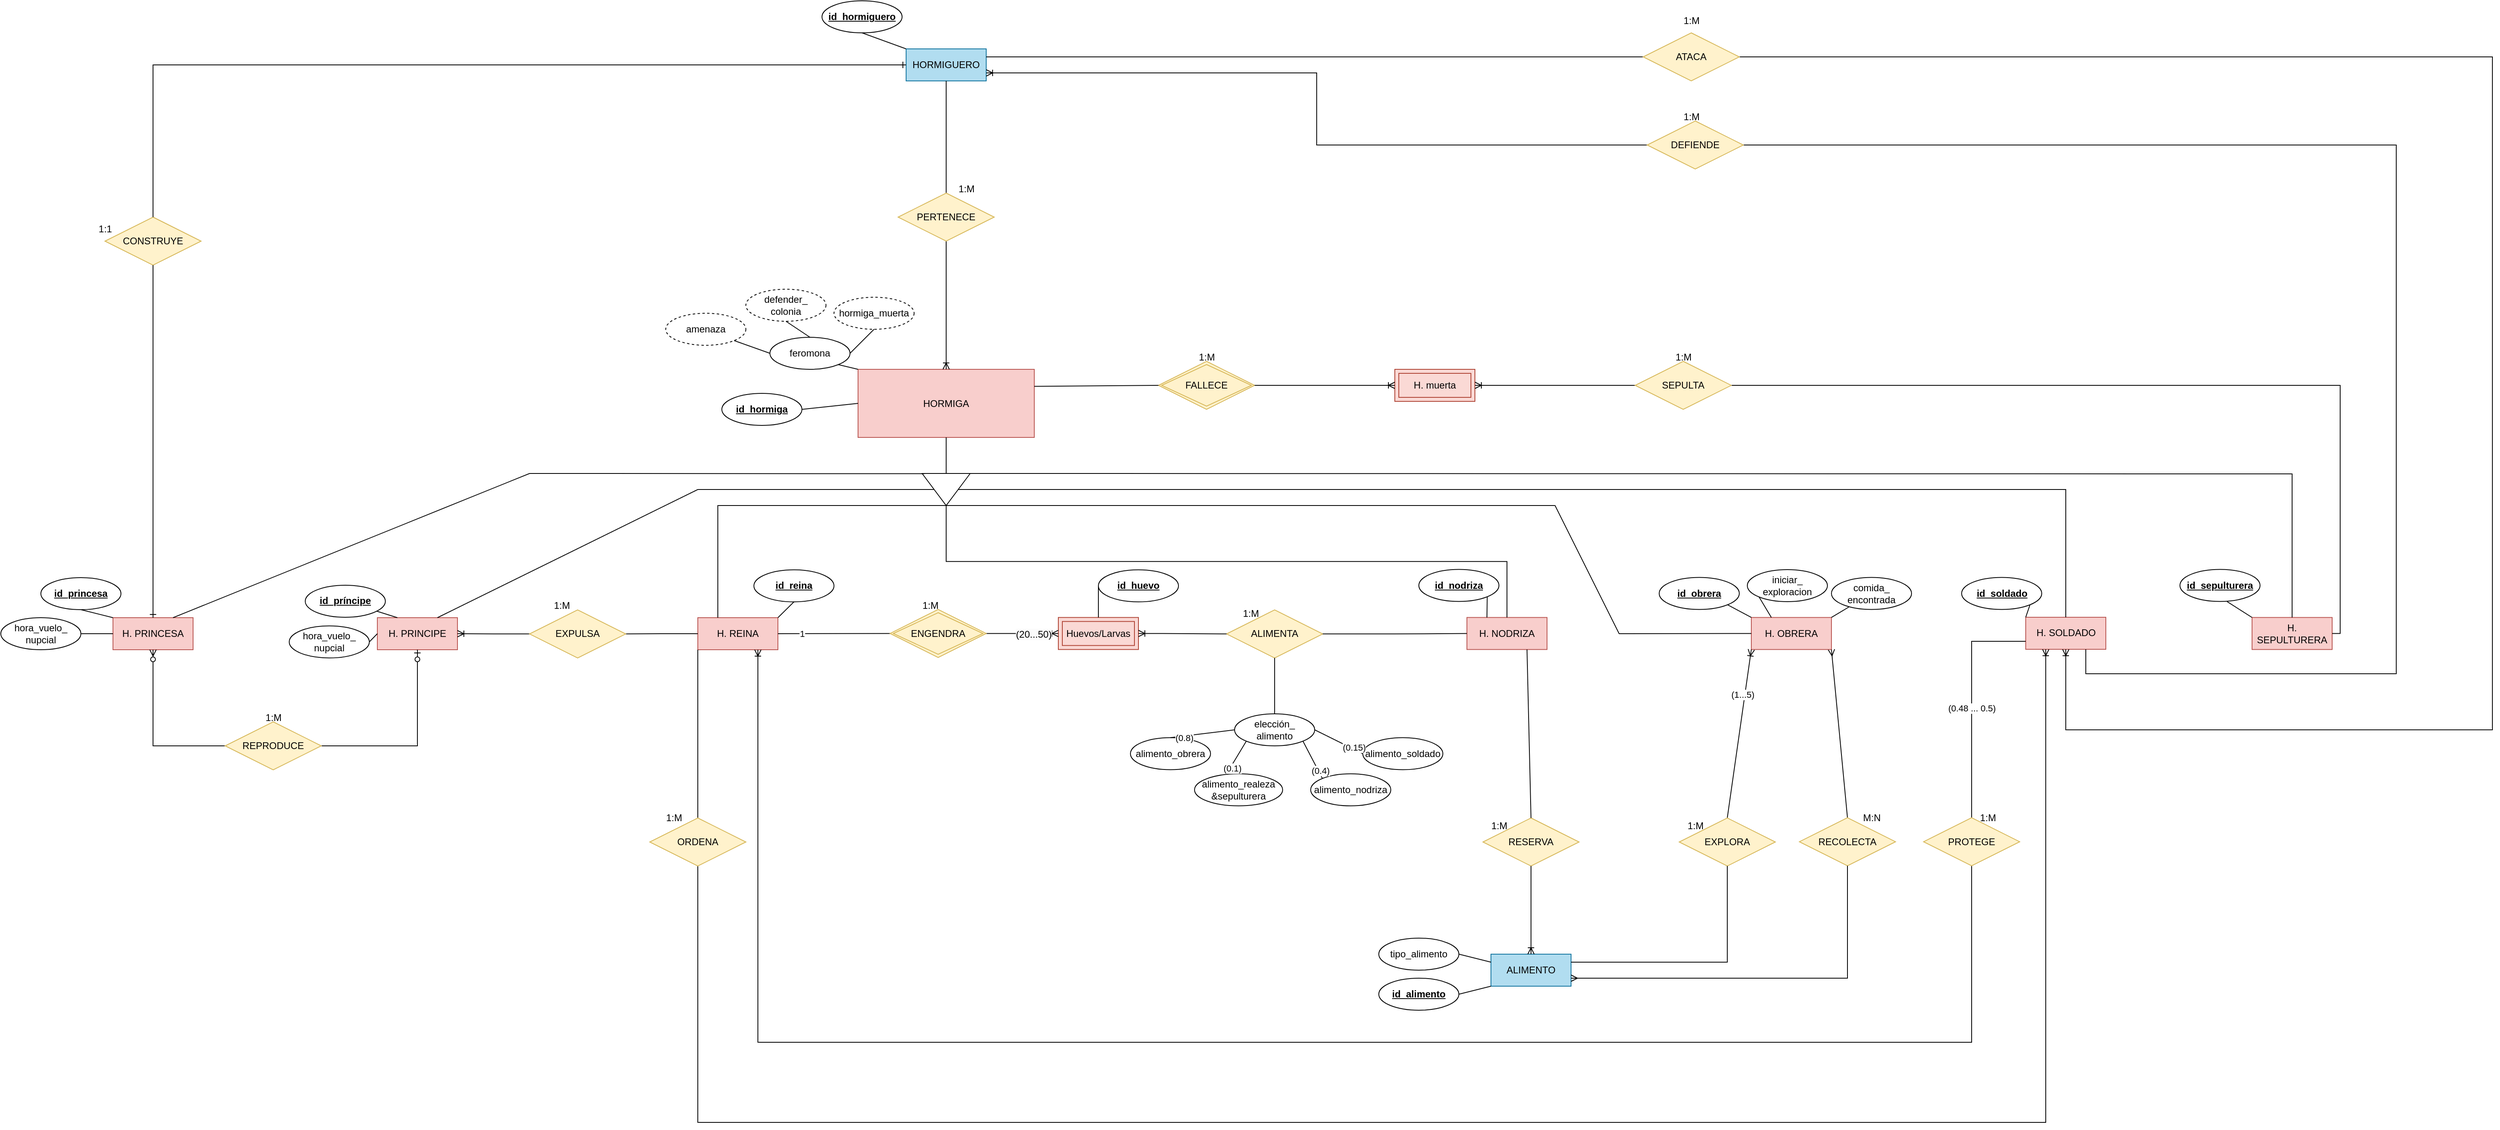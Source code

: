 <mxfile version="24.0.7" type="device">
  <diagram id="R2lEEEUBdFMjLlhIrx00" name="Page-1">
    <mxGraphModel dx="2180" dy="1362" grid="1" gridSize="10" guides="1" tooltips="1" connect="1" arrows="1" fold="1" page="1" pageScale="1" pageWidth="850" pageHeight="1100" math="0" shadow="0" extFonts="Permanent Marker^https://fonts.googleapis.com/css?family=Permanent+Marker">
      <root>
        <mxCell id="0" />
        <mxCell id="1" parent="0" />
        <mxCell id="UQTQL62UbP2y_n_0akTf-2" value="H. REINA" style="whiteSpace=wrap;html=1;align=center;fillColor=#f8cecc;strokeColor=#b85450;" parent="1" vertex="1">
          <mxGeometry x="-740" y="430" width="100" height="40" as="geometry" />
        </mxCell>
        <mxCell id="UQTQL62UbP2y_n_0akTf-3" value="&lt;b&gt;id_reina&lt;/b&gt;" style="ellipse;whiteSpace=wrap;html=1;align=center;fontStyle=4;" parent="1" vertex="1">
          <mxGeometry x="-670" y="370.26" width="100" height="40" as="geometry" />
        </mxCell>
        <mxCell id="UQTQL62UbP2y_n_0akTf-6" value="" style="endArrow=none;html=1;rounded=0;exitX=0.5;exitY=1;exitDx=0;exitDy=0;entryX=1;entryY=0;entryDx=0;entryDy=0;" parent="1" source="UQTQL62UbP2y_n_0akTf-3" target="UQTQL62UbP2y_n_0akTf-2" edge="1">
          <mxGeometry relative="1" as="geometry">
            <mxPoint x="160" y="1470" as="sourcePoint" />
            <mxPoint x="320" y="1470" as="targetPoint" />
          </mxGeometry>
        </mxCell>
        <mxCell id="UQTQL62UbP2y_n_0akTf-7" value="Huevos/Larvas" style="shape=ext;margin=3;double=1;whiteSpace=wrap;html=1;align=center;fillColor=#fad9d5;strokeColor=#ae4132;" parent="1" vertex="1">
          <mxGeometry x="-290" y="429.74" width="100" height="40" as="geometry" />
        </mxCell>
        <mxCell id="UQTQL62UbP2y_n_0akTf-9" value="" style="endArrow=none;html=1;rounded=0;entryX=1;entryY=0.5;entryDx=0;entryDy=0;exitX=0;exitY=0.5;exitDx=0;exitDy=0;" parent="1" source="UQTQL62UbP2y_n_0akTf-15" target="UQTQL62UbP2y_n_0akTf-2" edge="1">
          <mxGeometry relative="1" as="geometry">
            <mxPoint x="-50" y="1550" as="sourcePoint" />
            <mxPoint x="320" y="1570" as="targetPoint" />
          </mxGeometry>
        </mxCell>
        <mxCell id="RYjq67u194qnAfictP-g-60" value="1" style="edgeLabel;html=1;align=center;verticalAlign=middle;resizable=0;points=[];" parent="UQTQL62UbP2y_n_0akTf-9" vertex="1" connectable="0">
          <mxGeometry x="0.582" relative="1" as="geometry">
            <mxPoint as="offset" />
          </mxGeometry>
        </mxCell>
        <mxCell id="UQTQL62UbP2y_n_0akTf-11" value="" style="endArrow=ERoneToMany;html=1;rounded=0;entryX=0;entryY=0.5;entryDx=0;entryDy=0;exitX=1;exitY=0.5;exitDx=0;exitDy=0;endFill=0;" parent="1" source="UQTQL62UbP2y_n_0akTf-15" target="UQTQL62UbP2y_n_0akTf-7" edge="1">
          <mxGeometry relative="1" as="geometry">
            <mxPoint x="-690" y="694.87" as="sourcePoint" />
            <mxPoint x="-320" y="654.87" as="targetPoint" />
          </mxGeometry>
        </mxCell>
        <mxCell id="UQTQL62UbP2y_n_0akTf-12" value="" style="resizable=0;html=1;whiteSpace=wrap;align=right;verticalAlign=bottom;" parent="UQTQL62UbP2y_n_0akTf-11" connectable="0" vertex="1">
          <mxGeometry x="1" relative="1" as="geometry">
            <mxPoint y="-10" as="offset" />
          </mxGeometry>
        </mxCell>
        <mxCell id="RYjq67u194qnAfictP-g-54" value="&lt;span style=&quot;font-size: 12px; text-align: right; background-color: rgb(251, 251, 251);&quot;&gt;(20...50)&lt;/span&gt;" style="edgeLabel;html=1;align=center;verticalAlign=middle;resizable=0;points=[];" parent="UQTQL62UbP2y_n_0akTf-11" vertex="1" connectable="0">
          <mxGeometry x="0.304" y="-1" relative="1" as="geometry">
            <mxPoint as="offset" />
          </mxGeometry>
        </mxCell>
        <mxCell id="UQTQL62UbP2y_n_0akTf-13" value="HORMIGUERO" style="whiteSpace=wrap;html=1;align=center;fillColor=#b1ddf0;strokeColor=#10739e;" parent="1" vertex="1">
          <mxGeometry x="-480" y="-280" width="100" height="40" as="geometry" />
        </mxCell>
        <mxCell id="UQTQL62UbP2y_n_0akTf-14" value="H. PRINCESA" style="whiteSpace=wrap;html=1;align=center;fillColor=#f8cecc;strokeColor=#b85450;" parent="1" vertex="1">
          <mxGeometry x="-1470" y="430" width="100" height="40" as="geometry" />
        </mxCell>
        <mxCell id="UQTQL62UbP2y_n_0akTf-15" value="ENGENDRA" style="shape=rhombus;double=1;perimeter=rhombusPerimeter;whiteSpace=wrap;html=1;align=center;fillColor=#fff2cc;strokeColor=#d6b656;" parent="1" vertex="1">
          <mxGeometry x="-500" y="419.74" width="120" height="60" as="geometry" />
        </mxCell>
        <mxCell id="UQTQL62UbP2y_n_0akTf-16" value="H. NODRIZA" style="whiteSpace=wrap;html=1;align=center;fillColor=#f8cecc;strokeColor=#b85450;" parent="1" vertex="1">
          <mxGeometry x="220" y="429.74" width="100" height="40" as="geometry" />
        </mxCell>
        <mxCell id="UQTQL62UbP2y_n_0akTf-17" value="&lt;b&gt;id_nodriza&lt;/b&gt;" style="ellipse;whiteSpace=wrap;html=1;align=center;fontStyle=4;" parent="1" vertex="1">
          <mxGeometry x="160" y="369.74" width="100" height="40" as="geometry" />
        </mxCell>
        <mxCell id="UQTQL62UbP2y_n_0akTf-19" value="" style="endArrow=none;html=1;rounded=0;exitX=1;exitY=1;exitDx=0;exitDy=0;entryX=0.25;entryY=0;entryDx=0;entryDy=0;" parent="1" source="UQTQL62UbP2y_n_0akTf-17" target="UQTQL62UbP2y_n_0akTf-16" edge="1">
          <mxGeometry relative="1" as="geometry">
            <mxPoint x="-705.4" y="414.26" as="sourcePoint" />
            <mxPoint x="-690.4" y="440.26" as="targetPoint" />
          </mxGeometry>
        </mxCell>
        <mxCell id="UQTQL62UbP2y_n_0akTf-20" value="ALIMENTO" style="whiteSpace=wrap;html=1;align=center;fillColor=#b1ddf0;strokeColor=#10739e;" parent="1" vertex="1">
          <mxGeometry x="250" y="850" width="100" height="40" as="geometry" />
        </mxCell>
        <mxCell id="UQTQL62UbP2y_n_0akTf-22" value="H. PRINCIPE" style="whiteSpace=wrap;html=1;align=center;fillColor=#f8cecc;strokeColor=#b85450;" parent="1" vertex="1">
          <mxGeometry x="-1140" y="430" width="100" height="40" as="geometry" />
        </mxCell>
        <mxCell id="UQTQL62UbP2y_n_0akTf-23" value="ALIMENTA" style="shape=rhombus;perimeter=rhombusPerimeter;whiteSpace=wrap;html=1;align=center;fillColor=#fff2cc;strokeColor=#d6b656;" parent="1" vertex="1">
          <mxGeometry x="-80" y="420.26" width="120" height="60" as="geometry" />
        </mxCell>
        <mxCell id="UQTQL62UbP2y_n_0akTf-24" value="" style="endArrow=none;html=1;rounded=0;entryX=0;entryY=0.5;entryDx=0;entryDy=0;exitX=1;exitY=0.5;exitDx=0;exitDy=0;edgeStyle=orthogonalEdgeStyle;" parent="1" source="UQTQL62UbP2y_n_0akTf-23" target="UQTQL62UbP2y_n_0akTf-16" edge="1">
          <mxGeometry relative="1" as="geometry">
            <mxPoint x="-655" y="564.87" as="sourcePoint" />
            <mxPoint x="-700.4" y="475.13" as="targetPoint" />
          </mxGeometry>
        </mxCell>
        <mxCell id="UQTQL62UbP2y_n_0akTf-26" value="" style="endArrow=none;html=1;rounded=0;exitX=1;exitY=0.5;exitDx=0;exitDy=0;entryX=0;entryY=0.5;entryDx=0;entryDy=0;startArrow=ERoneToMany;startFill=0;edgeStyle=orthogonalEdgeStyle;" parent="1" source="UQTQL62UbP2y_n_0akTf-7" target="UQTQL62UbP2y_n_0akTf-23" edge="1">
          <mxGeometry relative="1" as="geometry">
            <mxPoint x="160" y="1540" as="sourcePoint" />
            <mxPoint x="320" y="1540" as="targetPoint" />
            <Array as="points">
              <mxPoint x="-160" y="450" />
            </Array>
          </mxGeometry>
        </mxCell>
        <mxCell id="UQTQL62UbP2y_n_0akTf-29" value="H. SOLDADO" style="whiteSpace=wrap;html=1;align=center;fillColor=#f8cecc;strokeColor=#b85450;" parent="1" vertex="1">
          <mxGeometry x="917.5" y="429.48" width="100" height="40" as="geometry" />
        </mxCell>
        <mxCell id="UQTQL62UbP2y_n_0akTf-30" value="H. SEPULTURERA" style="whiteSpace=wrap;html=1;align=center;fillColor=#f8cecc;strokeColor=#b85450;" parent="1" vertex="1">
          <mxGeometry x="1200" y="429.74" width="100" height="40" as="geometry" />
        </mxCell>
        <mxCell id="UQTQL62UbP2y_n_0akTf-32" value="H. OBRERA" style="whiteSpace=wrap;html=1;align=center;fillColor=#f8cecc;strokeColor=#b85450;" parent="1" vertex="1">
          <mxGeometry x="575" y="429.74" width="100" height="40" as="geometry" />
        </mxCell>
        <mxCell id="UQTQL62UbP2y_n_0akTf-33" value="RESERVA" style="shape=rhombus;perimeter=rhombusPerimeter;whiteSpace=wrap;html=1;align=center;fillColor=#fff2cc;strokeColor=#d6b656;" parent="1" vertex="1">
          <mxGeometry x="240" y="680" width="120" height="60" as="geometry" />
        </mxCell>
        <mxCell id="UQTQL62UbP2y_n_0akTf-34" value="&lt;b&gt;id_alimento&lt;/b&gt;" style="ellipse;whiteSpace=wrap;html=1;align=center;fontStyle=4;" parent="1" vertex="1">
          <mxGeometry x="110" y="880" width="100" height="40" as="geometry" />
        </mxCell>
        <mxCell id="UQTQL62UbP2y_n_0akTf-35" value="" style="endArrow=none;html=1;rounded=0;exitX=1;exitY=0.5;exitDx=0;exitDy=0;entryX=0;entryY=1;entryDx=0;entryDy=0;" parent="1" source="UQTQL62UbP2y_n_0akTf-34" target="UQTQL62UbP2y_n_0akTf-20" edge="1">
          <mxGeometry relative="1" as="geometry">
            <mxPoint x="70" y="1010" as="sourcePoint" />
            <mxPoint x="230" y="1010" as="targetPoint" />
          </mxGeometry>
        </mxCell>
        <mxCell id="UQTQL62UbP2y_n_0akTf-36" value="tipo_alimento" style="ellipse;whiteSpace=wrap;html=1;align=center;" parent="1" vertex="1">
          <mxGeometry x="110" y="830" width="100" height="40" as="geometry" />
        </mxCell>
        <mxCell id="UQTQL62UbP2y_n_0akTf-37" value="" style="endArrow=none;html=1;rounded=0;exitX=1;exitY=0.5;exitDx=0;exitDy=0;entryX=0;entryY=0.25;entryDx=0;entryDy=0;" parent="1" source="UQTQL62UbP2y_n_0akTf-36" target="UQTQL62UbP2y_n_0akTf-20" edge="1">
          <mxGeometry relative="1" as="geometry">
            <mxPoint x="70" y="1010" as="sourcePoint" />
            <mxPoint x="230" y="1010" as="targetPoint" />
          </mxGeometry>
        </mxCell>
        <mxCell id="UQTQL62UbP2y_n_0akTf-38" value="alimento_obrera" style="ellipse;whiteSpace=wrap;html=1;align=center;" parent="1" vertex="1">
          <mxGeometry x="-200" y="579.74" width="100" height="40" as="geometry" />
        </mxCell>
        <mxCell id="UQTQL62UbP2y_n_0akTf-39" value="alimento_soldado" style="ellipse;whiteSpace=wrap;html=1;align=center;" parent="1" vertex="1">
          <mxGeometry x="90" y="579.74" width="100" height="40" as="geometry" />
        </mxCell>
        <mxCell id="UQTQL62UbP2y_n_0akTf-40" value="alimento_nodriza" style="ellipse;whiteSpace=wrap;html=1;align=center;" parent="1" vertex="1">
          <mxGeometry x="25" y="624.87" width="100" height="40" as="geometry" />
        </mxCell>
        <mxCell id="UQTQL62UbP2y_n_0akTf-42" value="elección_&lt;div&gt;alimento&lt;/div&gt;" style="ellipse;whiteSpace=wrap;html=1;align=center;" parent="1" vertex="1">
          <mxGeometry x="-70" y="550" width="100" height="40" as="geometry" />
        </mxCell>
        <mxCell id="UQTQL62UbP2y_n_0akTf-43" value="alimento_realeza&lt;div&gt;&amp;amp;sepulturera&lt;/div&gt;" style="ellipse;whiteSpace=wrap;html=1;align=center;" parent="1" vertex="1">
          <mxGeometry x="-120.0" y="624.87" width="110" height="40" as="geometry" />
        </mxCell>
        <mxCell id="UQTQL62UbP2y_n_0akTf-44" value="" style="endArrow=none;html=1;rounded=0;exitX=0.5;exitY=1;exitDx=0;exitDy=0;entryX=0.5;entryY=0;entryDx=0;entryDy=0;" parent="1" source="UQTQL62UbP2y_n_0akTf-23" target="UQTQL62UbP2y_n_0akTf-42" edge="1">
          <mxGeometry relative="1" as="geometry">
            <mxPoint x="165" y="539.74" as="sourcePoint" />
            <mxPoint x="325" y="539.74" as="targetPoint" />
          </mxGeometry>
        </mxCell>
        <mxCell id="UQTQL62UbP2y_n_0akTf-45" value="" style="endArrow=none;html=1;rounded=0;exitX=0;exitY=0.5;exitDx=0;exitDy=0;entryX=0.5;entryY=0;entryDx=0;entryDy=0;" parent="1" source="UQTQL62UbP2y_n_0akTf-42" target="UQTQL62UbP2y_n_0akTf-38" edge="1">
          <mxGeometry relative="1" as="geometry">
            <mxPoint x="-85" y="580" as="sourcePoint" />
            <mxPoint x="-60" y="580" as="targetPoint" />
          </mxGeometry>
        </mxCell>
        <mxCell id="UQTQL62UbP2y_n_0akTf-46" value="(0.8)" style="edgeLabel;html=1;align=center;verticalAlign=middle;resizable=0;points=[];" parent="UQTQL62UbP2y_n_0akTf-45" vertex="1" connectable="0">
          <mxGeometry x="0.59" y="2" relative="1" as="geometry">
            <mxPoint as="offset" />
          </mxGeometry>
        </mxCell>
        <mxCell id="UQTQL62UbP2y_n_0akTf-47" value="" style="endArrow=none;html=1;rounded=0;exitX=1;exitY=0.5;exitDx=0;exitDy=0;entryX=0;entryY=0.5;entryDx=0;entryDy=0;" parent="1" source="UQTQL62UbP2y_n_0akTf-42" target="UQTQL62UbP2y_n_0akTf-39" edge="1">
          <mxGeometry relative="1" as="geometry">
            <mxPoint x="-10" y="560" as="sourcePoint" />
            <mxPoint x="45" y="510" as="targetPoint" />
          </mxGeometry>
        </mxCell>
        <mxCell id="UQTQL62UbP2y_n_0akTf-48" value="(0.15)" style="edgeLabel;html=1;align=center;verticalAlign=middle;resizable=0;points=[];" parent="UQTQL62UbP2y_n_0akTf-47" vertex="1" connectable="0">
          <mxGeometry x="0.59" y="2" relative="1" as="geometry">
            <mxPoint as="offset" />
          </mxGeometry>
        </mxCell>
        <mxCell id="UQTQL62UbP2y_n_0akTf-49" value="" style="endArrow=none;html=1;rounded=0;exitX=1;exitY=1;exitDx=0;exitDy=0;entryX=0;entryY=0;entryDx=0;entryDy=0;" parent="1" source="UQTQL62UbP2y_n_0akTf-42" target="UQTQL62UbP2y_n_0akTf-40" edge="1">
          <mxGeometry relative="1" as="geometry">
            <mxPoint y="570" as="sourcePoint" />
            <mxPoint x="55" y="520" as="targetPoint" />
          </mxGeometry>
        </mxCell>
        <mxCell id="UQTQL62UbP2y_n_0akTf-50" value="(0.4)" style="edgeLabel;html=1;align=center;verticalAlign=middle;resizable=0;points=[];" parent="UQTQL62UbP2y_n_0akTf-49" vertex="1" connectable="0">
          <mxGeometry x="0.59" y="2" relative="1" as="geometry">
            <mxPoint as="offset" />
          </mxGeometry>
        </mxCell>
        <mxCell id="UQTQL62UbP2y_n_0akTf-51" value="" style="endArrow=none;html=1;rounded=0;exitX=0;exitY=1;exitDx=0;exitDy=0;entryX=0.365;entryY=-0.004;entryDx=0;entryDy=0;entryPerimeter=0;" parent="1" source="UQTQL62UbP2y_n_0akTf-42" target="UQTQL62UbP2y_n_0akTf-43" edge="1">
          <mxGeometry relative="1" as="geometry">
            <mxPoint x="10" y="580" as="sourcePoint" />
            <mxPoint x="65" y="530" as="targetPoint" />
          </mxGeometry>
        </mxCell>
        <mxCell id="UQTQL62UbP2y_n_0akTf-52" value="(0.1)" style="edgeLabel;html=1;align=center;verticalAlign=middle;resizable=0;points=[];" parent="UQTQL62UbP2y_n_0akTf-51" vertex="1" connectable="0">
          <mxGeometry x="0.59" y="2" relative="1" as="geometry">
            <mxPoint as="offset" />
          </mxGeometry>
        </mxCell>
        <mxCell id="UQTQL62UbP2y_n_0akTf-53" value="1:M" style="text;html=1;align=center;verticalAlign=middle;resizable=0;points=[];autosize=1;strokeColor=none;fillColor=none;" parent="1" vertex="1">
          <mxGeometry x="-470" y="399.74" width="40" height="30" as="geometry" />
        </mxCell>
        <mxCell id="UQTQL62UbP2y_n_0akTf-54" value="1:M" style="text;html=1;align=center;verticalAlign=middle;resizable=0;points=[];autosize=1;strokeColor=none;fillColor=none;" parent="1" vertex="1">
          <mxGeometry x="-70" y="410.26" width="40" height="30" as="geometry" />
        </mxCell>
        <mxCell id="UQTQL62UbP2y_n_0akTf-57" value="" style="endArrow=ERoneToMany;html=1;rounded=0;entryX=0.5;entryY=0;entryDx=0;entryDy=0;exitX=0.5;exitY=1;exitDx=0;exitDy=0;endFill=0;" parent="1" source="UQTQL62UbP2y_n_0akTf-33" target="UQTQL62UbP2y_n_0akTf-20" edge="1">
          <mxGeometry relative="1" as="geometry">
            <mxPoint x="-500" y="1129.74" as="sourcePoint" />
            <mxPoint x="-500" y="1049.74" as="targetPoint" />
          </mxGeometry>
        </mxCell>
        <mxCell id="UQTQL62UbP2y_n_0akTf-60" value="1:M" style="text;html=1;align=center;verticalAlign=middle;resizable=0;points=[];autosize=1;strokeColor=none;fillColor=none;" parent="1" vertex="1">
          <mxGeometry x="240" y="674.87" width="40" height="30" as="geometry" />
        </mxCell>
        <mxCell id="UQTQL62UbP2y_n_0akTf-61" value="&lt;b&gt;id_princesa&lt;/b&gt;" style="ellipse;whiteSpace=wrap;html=1;align=center;fontStyle=4;" parent="1" vertex="1">
          <mxGeometry x="-1560" y="380" width="100" height="40" as="geometry" />
        </mxCell>
        <mxCell id="UQTQL62UbP2y_n_0akTf-62" value="" style="endArrow=none;html=1;rounded=0;exitX=0.5;exitY=1;exitDx=0;exitDy=0;entryX=0;entryY=0;entryDx=0;entryDy=0;" parent="1" source="UQTQL62UbP2y_n_0akTf-61" target="UQTQL62UbP2y_n_0akTf-14" edge="1">
          <mxGeometry relative="1" as="geometry">
            <mxPoint x="-1230" y="320" as="sourcePoint" />
            <mxPoint x="-1070" y="320" as="targetPoint" />
          </mxGeometry>
        </mxCell>
        <mxCell id="UQTQL62UbP2y_n_0akTf-64" value="CONSTRUYE" style="shape=rhombus;perimeter=rhombusPerimeter;whiteSpace=wrap;html=1;align=center;fillColor=#fff2cc;strokeColor=#d6b656;" parent="1" vertex="1">
          <mxGeometry x="-1480" y="-70" width="120" height="60" as="geometry" />
        </mxCell>
        <mxCell id="UQTQL62UbP2y_n_0akTf-65" value="" style="endArrow=none;html=1;rounded=0;exitX=0.5;exitY=0;exitDx=0;exitDy=0;entryX=0.5;entryY=1;entryDx=0;entryDy=0;endFill=0;startArrow=ERone;startFill=0;" parent="1" source="UQTQL62UbP2y_n_0akTf-14" target="UQTQL62UbP2y_n_0akTf-64" edge="1">
          <mxGeometry relative="1" as="geometry">
            <mxPoint x="-1360" y="290" as="sourcePoint" />
            <mxPoint x="-1200" y="290" as="targetPoint" />
          </mxGeometry>
        </mxCell>
        <mxCell id="UQTQL62UbP2y_n_0akTf-67" value="1:1" style="text;html=1;align=center;verticalAlign=middle;resizable=0;points=[];autosize=1;strokeColor=none;fillColor=none;" parent="1" vertex="1">
          <mxGeometry x="-1500" y="-70" width="40" height="30" as="geometry" />
        </mxCell>
        <mxCell id="UQTQL62UbP2y_n_0akTf-68" value="&lt;b&gt;id_príncipe&lt;/b&gt;" style="ellipse;whiteSpace=wrap;html=1;align=center;fontStyle=4;" parent="1" vertex="1">
          <mxGeometry x="-1230" y="389.48" width="100" height="40" as="geometry" />
        </mxCell>
        <mxCell id="UQTQL62UbP2y_n_0akTf-69" value="" style="endArrow=none;html=1;rounded=0;entryX=0.25;entryY=0;entryDx=0;entryDy=0;" parent="1" source="UQTQL62UbP2y_n_0akTf-68" target="UQTQL62UbP2y_n_0akTf-22" edge="1">
          <mxGeometry relative="1" as="geometry">
            <mxPoint x="-1310" y="420" as="sourcePoint" />
            <mxPoint x="-1300" y="440" as="targetPoint" />
          </mxGeometry>
        </mxCell>
        <mxCell id="UQTQL62UbP2y_n_0akTf-70" value="&lt;b&gt;id_hormiguero&lt;/b&gt;" style="ellipse;whiteSpace=wrap;html=1;align=center;fontStyle=4;" parent="1" vertex="1">
          <mxGeometry x="-585" y="-340" width="100" height="40" as="geometry" />
        </mxCell>
        <mxCell id="UQTQL62UbP2y_n_0akTf-72" value="" style="endArrow=none;html=1;rounded=0;exitX=0.5;exitY=1;exitDx=0;exitDy=0;entryX=0;entryY=0;entryDx=0;entryDy=0;" parent="1" source="UQTQL62UbP2y_n_0akTf-70" target="UQTQL62UbP2y_n_0akTf-13" edge="1">
          <mxGeometry relative="1" as="geometry">
            <mxPoint x="-320" y="-140" as="sourcePoint" />
            <mxPoint x="-160" y="-140" as="targetPoint" />
          </mxGeometry>
        </mxCell>
        <mxCell id="UQTQL62UbP2y_n_0akTf-93" value="" style="fontSize=12;html=1;endArrow=ERzeroToOne;startArrow=none;rounded=0;exitX=1;exitY=0.5;exitDx=0;exitDy=0;entryX=0.5;entryY=1;entryDx=0;entryDy=0;endFill=0;startFill=0;edgeStyle=orthogonalEdgeStyle;" parent="1" source="UQTQL62UbP2y_n_0akTf-88" target="UQTQL62UbP2y_n_0akTf-22" edge="1">
          <mxGeometry width="100" height="100" relative="1" as="geometry">
            <mxPoint x="-1360" y="530" as="sourcePoint" />
            <mxPoint x="-1080" y="590" as="targetPoint" />
          </mxGeometry>
        </mxCell>
        <mxCell id="UQTQL62UbP2y_n_0akTf-98" value="" style="edgeStyle=orthogonalEdgeStyle;fontSize=12;html=1;endArrow=ERoneToMany;rounded=0;exitX=0;exitY=0.5;exitDx=0;exitDy=0;entryX=1;entryY=0.5;entryDx=0;entryDy=0;" parent="1" source="UQTQL62UbP2y_n_0akTf-97" target="UQTQL62UbP2y_n_0akTf-22" edge="1">
          <mxGeometry width="100" height="100" relative="1" as="geometry">
            <mxPoint x="-240" y="1480" as="sourcePoint" />
            <mxPoint x="-140" y="1380" as="targetPoint" />
          </mxGeometry>
        </mxCell>
        <mxCell id="UQTQL62UbP2y_n_0akTf-99" value="1:M" style="text;html=1;align=center;verticalAlign=middle;resizable=0;points=[];autosize=1;strokeColor=none;fillColor=none;" parent="1" vertex="1">
          <mxGeometry x="-1290" y="539.74" width="40" height="30" as="geometry" />
        </mxCell>
        <mxCell id="UQTQL62UbP2y_n_0akTf-100" value="1:M" style="text;html=1;align=center;verticalAlign=middle;resizable=0;points=[];autosize=1;strokeColor=none;fillColor=none;" parent="1" vertex="1">
          <mxGeometry x="-930" y="400" width="40" height="30" as="geometry" />
        </mxCell>
        <mxCell id="UQTQL62UbP2y_n_0akTf-102" value="&lt;b&gt;id_obrera&lt;/b&gt;" style="ellipse;whiteSpace=wrap;html=1;align=center;fontStyle=4;" parent="1" vertex="1">
          <mxGeometry x="460" y="379.74" width="100" height="40" as="geometry" />
        </mxCell>
        <mxCell id="UQTQL62UbP2y_n_0akTf-103" value="" style="endArrow=none;html=1;rounded=0;entryX=0;entryY=0;entryDx=0;entryDy=0;exitX=1;exitY=1;exitDx=0;exitDy=0;" parent="1" source="UQTQL62UbP2y_n_0akTf-102" target="UQTQL62UbP2y_n_0akTf-32" edge="1">
          <mxGeometry relative="1" as="geometry">
            <mxPoint x="365" y="459.74" as="sourcePoint" />
            <mxPoint x="525" y="459.74" as="targetPoint" />
          </mxGeometry>
        </mxCell>
        <mxCell id="UQTQL62UbP2y_n_0akTf-108" value="&lt;b&gt;id_soldado&lt;/b&gt;" style="ellipse;whiteSpace=wrap;html=1;align=center;fontStyle=4;" parent="1" vertex="1">
          <mxGeometry x="837.5" y="379.74" width="100" height="40" as="geometry" />
        </mxCell>
        <mxCell id="UQTQL62UbP2y_n_0akTf-109" value="" style="endArrow=none;html=1;rounded=0;entryX=0;entryY=0;entryDx=0;entryDy=0;exitX=1;exitY=1;exitDx=0;exitDy=0;" parent="1" source="UQTQL62UbP2y_n_0akTf-108" target="UQTQL62UbP2y_n_0akTf-29" edge="1">
          <mxGeometry relative="1" as="geometry">
            <mxPoint x="657.5" y="1529.48" as="sourcePoint" />
            <mxPoint x="867.5" y="1499.48" as="targetPoint" />
          </mxGeometry>
        </mxCell>
        <mxCell id="UQTQL62UbP2y_n_0akTf-110" value="&lt;b&gt;id_sepulturera&lt;/b&gt;" style="ellipse;whiteSpace=wrap;html=1;align=center;fontStyle=4;" parent="1" vertex="1">
          <mxGeometry x="1110" y="369.74" width="100" height="40" as="geometry" />
        </mxCell>
        <mxCell id="UQTQL62UbP2y_n_0akTf-111" value="" style="endArrow=none;html=1;rounded=0;entryX=0;entryY=0;entryDx=0;entryDy=0;exitX=0.589;exitY=1.005;exitDx=0;exitDy=0;exitPerimeter=0;" parent="1" source="UQTQL62UbP2y_n_0akTf-110" target="UQTQL62UbP2y_n_0akTf-30" edge="1">
          <mxGeometry relative="1" as="geometry">
            <mxPoint x="1097.5" y="2589.74" as="sourcePoint" />
            <mxPoint x="1307.5" y="2559.74" as="targetPoint" />
          </mxGeometry>
        </mxCell>
        <mxCell id="UQTQL62UbP2y_n_0akTf-116" value="" style="fontSize=12;html=1;endArrow=none;startArrow=ERmany;rounded=0;exitX=1;exitY=1;exitDx=0;exitDy=0;entryX=0.5;entryY=0;entryDx=0;entryDy=0;endFill=0;" parent="1" source="UQTQL62UbP2y_n_0akTf-32" target="UQTQL62UbP2y_n_0akTf-114" edge="1">
          <mxGeometry width="100" height="100" relative="1" as="geometry">
            <mxPoint x="625" y="429.74" as="sourcePoint" />
            <mxPoint x="345" y="189.74" as="targetPoint" />
          </mxGeometry>
        </mxCell>
        <mxCell id="UQTQL62UbP2y_n_0akTf-114" value="RECOLECTA" style="shape=rhombus;perimeter=rhombusPerimeter;whiteSpace=wrap;html=1;align=center;fillColor=#fff2cc;strokeColor=#d6b656;" parent="1" vertex="1">
          <mxGeometry x="635" y="679.74" width="120" height="60" as="geometry" />
        </mxCell>
        <mxCell id="UQTQL62UbP2y_n_0akTf-117" value="" style="fontSize=12;html=1;endArrow=none;startArrow=ERzeroToMany;rounded=0;exitX=0.5;exitY=1;exitDx=0;exitDy=0;entryX=0;entryY=0.5;entryDx=0;entryDy=0;endFill=0;startFill=0;edgeStyle=orthogonalEdgeStyle;" parent="1" source="UQTQL62UbP2y_n_0akTf-14" target="UQTQL62UbP2y_n_0akTf-88" edge="1">
          <mxGeometry width="100" height="100" relative="1" as="geometry">
            <mxPoint x="-1260" y="470" as="sourcePoint" />
            <mxPoint x="-1078" y="470" as="targetPoint" />
          </mxGeometry>
        </mxCell>
        <mxCell id="UQTQL62UbP2y_n_0akTf-88" value="REPRODUCE" style="shape=rhombus;perimeter=rhombusPerimeter;whiteSpace=wrap;html=1;align=center;fillColor=#fff2cc;strokeColor=#d6b656;" parent="1" vertex="1">
          <mxGeometry x="-1330" y="560" width="120" height="60" as="geometry" />
        </mxCell>
        <mxCell id="UQTQL62UbP2y_n_0akTf-119" value="" style="fontSize=12;html=1;endArrow=ERoneToMany;rounded=0;exitX=0.5;exitY=0;exitDx=0;exitDy=0;entryX=0;entryY=1;entryDx=0;entryDy=0;" parent="1" source="UQTQL62UbP2y_n_0akTf-118" target="UQTQL62UbP2y_n_0akTf-32" edge="1">
          <mxGeometry width="100" height="100" relative="1" as="geometry">
            <mxPoint x="575" y="429.74" as="sourcePoint" />
            <mxPoint x="675" y="329.74" as="targetPoint" />
          </mxGeometry>
        </mxCell>
        <mxCell id="RYjq67u194qnAfictP-g-53" value="(1...5)" style="edgeLabel;html=1;align=center;verticalAlign=middle;resizable=0;points=[];" parent="UQTQL62UbP2y_n_0akTf-119" vertex="1" connectable="0">
          <mxGeometry x="0.461" y="3" relative="1" as="geometry">
            <mxPoint as="offset" />
          </mxGeometry>
        </mxCell>
        <mxCell id="UQTQL62UbP2y_n_0akTf-118" value="EXPLORA" style="shape=rhombus;perimeter=rhombusPerimeter;whiteSpace=wrap;html=1;align=center;fillColor=#fff2cc;strokeColor=#d6b656;" parent="1" vertex="1">
          <mxGeometry x="485" y="680" width="120" height="60" as="geometry" />
        </mxCell>
        <mxCell id="UQTQL62UbP2y_n_0akTf-139" value="H. muerta" style="shape=ext;margin=3;double=1;whiteSpace=wrap;html=1;align=center;fillColor=#fad9d5;strokeColor=#ae4132;" parent="1" vertex="1">
          <mxGeometry x="130" y="120" width="100" height="40" as="geometry" />
        </mxCell>
        <mxCell id="UQTQL62UbP2y_n_0akTf-140" value="FALLECE" style="shape=rhombus;double=1;perimeter=rhombusPerimeter;whiteSpace=wrap;html=1;align=center;fillColor=#fff2cc;strokeColor=#d6b656;" parent="1" vertex="1">
          <mxGeometry x="-165" y="110" width="120" height="60" as="geometry" />
        </mxCell>
        <mxCell id="UQTQL62UbP2y_n_0akTf-146" value="" style="endArrow=ERoneToMany;html=1;rounded=0;exitX=1;exitY=0.5;exitDx=0;exitDy=0;entryX=0;entryY=0.5;entryDx=0;entryDy=0;endFill=0;" parent="1" source="UQTQL62UbP2y_n_0akTf-140" target="UQTQL62UbP2y_n_0akTf-139" edge="1">
          <mxGeometry relative="1" as="geometry">
            <mxPoint x="460" y="1840" as="sourcePoint" />
            <mxPoint x="620" y="1840" as="targetPoint" />
          </mxGeometry>
        </mxCell>
        <mxCell id="UQTQL62UbP2y_n_0akTf-148" value="" style="edgeStyle=orthogonalEdgeStyle;fontSize=12;html=1;endArrow=ERoneToMany;rounded=0;exitX=0;exitY=0.5;exitDx=0;exitDy=0;entryX=1;entryY=0.5;entryDx=0;entryDy=0;" parent="1" source="UQTQL62UbP2y_n_0akTf-141" target="UQTQL62UbP2y_n_0akTf-139" edge="1">
          <mxGeometry width="100" height="100" relative="1" as="geometry">
            <mxPoint x="740" y="1770" as="sourcePoint" />
            <mxPoint x="840" y="1670" as="targetPoint" />
          </mxGeometry>
        </mxCell>
        <mxCell id="UQTQL62UbP2y_n_0akTf-149" value="" style="fontSize=12;html=1;endArrow=none;rounded=0;exitX=1;exitY=0.5;exitDx=0;exitDy=0;entryX=1;entryY=0.5;entryDx=0;entryDy=0;endFill=0;edgeStyle=orthogonalEdgeStyle;" parent="1" source="UQTQL62UbP2y_n_0akTf-30" target="UQTQL62UbP2y_n_0akTf-141" edge="1">
          <mxGeometry width="100" height="100" relative="1" as="geometry">
            <mxPoint x="1080" y="1480" as="sourcePoint" />
            <mxPoint x="650" y="1900" as="targetPoint" />
          </mxGeometry>
        </mxCell>
        <mxCell id="UQTQL62UbP2y_n_0akTf-141" value="SEPULTA" style="shape=rhombus;perimeter=rhombusPerimeter;whiteSpace=wrap;html=1;align=center;fillColor=#fff2cc;strokeColor=#d6b656;" parent="1" vertex="1">
          <mxGeometry x="430" y="110" width="120" height="60" as="geometry" />
        </mxCell>
        <mxCell id="RYjq67u194qnAfictP-g-2" value="HORMIGA" style="whiteSpace=wrap;html=1;align=center;fillColor=#f8cecc;strokeColor=#b85450;" parent="1" vertex="1">
          <mxGeometry x="-540" y="120" width="220" height="85" as="geometry" />
        </mxCell>
        <mxCell id="RYjq67u194qnAfictP-g-3" value="&lt;b&gt;id_hormiga&lt;/b&gt;" style="ellipse;whiteSpace=wrap;html=1;align=center;fontStyle=4;" parent="1" vertex="1">
          <mxGeometry x="-710" y="150" width="100" height="40" as="geometry" />
        </mxCell>
        <mxCell id="RYjq67u194qnAfictP-g-4" value="" style="endArrow=none;html=1;rounded=0;exitX=1;exitY=0.5;exitDx=0;exitDy=0;entryX=0;entryY=0.5;entryDx=0;entryDy=0;" parent="1" source="RYjq67u194qnAfictP-g-3" target="RYjq67u194qnAfictP-g-2" edge="1">
          <mxGeometry relative="1" as="geometry">
            <mxPoint x="-425" y="480" as="sourcePoint" />
            <mxPoint x="-530" y="220" as="targetPoint" />
          </mxGeometry>
        </mxCell>
        <mxCell id="RYjq67u194qnAfictP-g-5" value="" style="fontSize=12;html=1;endArrow=ERoneToMany;rounded=0;exitX=0.5;exitY=1;exitDx=0;exitDy=0;entryX=0.5;entryY=0;entryDx=0;entryDy=0;edgeStyle=orthogonalEdgeStyle;" parent="1" source="RYjq67u194qnAfictP-g-83" target="RYjq67u194qnAfictP-g-2" edge="1">
          <mxGeometry width="100" height="100" relative="1" as="geometry">
            <mxPoint x="-200" y="310" as="sourcePoint" />
            <mxPoint x="-100" y="210" as="targetPoint" />
          </mxGeometry>
        </mxCell>
        <mxCell id="RYjq67u194qnAfictP-g-6" value="" style="triangle;whiteSpace=wrap;html=1;rotation=90;" parent="1" vertex="1">
          <mxGeometry x="-450" y="240" width="40" height="60" as="geometry" />
        </mxCell>
        <mxCell id="RYjq67u194qnAfictP-g-7" value="" style="endArrow=none;html=1;rounded=0;exitX=0.5;exitY=1;exitDx=0;exitDy=0;entryX=0;entryY=0.5;entryDx=0;entryDy=0;" parent="1" source="RYjq67u194qnAfictP-g-2" target="RYjq67u194qnAfictP-g-6" edge="1">
          <mxGeometry relative="1" as="geometry">
            <mxPoint x="-750" y="410" as="sourcePoint" />
            <mxPoint x="-590" y="410" as="targetPoint" />
          </mxGeometry>
        </mxCell>
        <mxCell id="RYjq67u194qnAfictP-g-8" value="" style="endArrow=none;html=1;rounded=0;entryX=0.007;entryY=0.953;entryDx=0;entryDy=0;exitX=0.75;exitY=0;exitDx=0;exitDy=0;entryPerimeter=0;" parent="1" source="UQTQL62UbP2y_n_0akTf-14" target="RYjq67u194qnAfictP-g-6" edge="1">
          <mxGeometry relative="1" as="geometry">
            <mxPoint x="-1240" y="370" as="sourcePoint" />
            <mxPoint x="-720" y="420" as="targetPoint" />
            <Array as="points">
              <mxPoint x="-950" y="250" />
            </Array>
          </mxGeometry>
        </mxCell>
        <mxCell id="RYjq67u194qnAfictP-g-10" value="" style="endArrow=none;html=1;rounded=0;entryX=0.5;entryY=1;entryDx=0;entryDy=0;exitX=0.75;exitY=0;exitDx=0;exitDy=0;" parent="1" source="UQTQL62UbP2y_n_0akTf-22" target="RYjq67u194qnAfictP-g-6" edge="1">
          <mxGeometry relative="1" as="geometry">
            <mxPoint x="-1225" y="440" as="sourcePoint" />
            <mxPoint x="-425" y="380" as="targetPoint" />
            <Array as="points">
              <mxPoint x="-740" y="270" />
            </Array>
          </mxGeometry>
        </mxCell>
        <mxCell id="RYjq67u194qnAfictP-g-12" value="" style="endArrow=none;html=1;rounded=0;exitX=0.25;exitY=0;exitDx=0;exitDy=0;entryX=1;entryY=0.5;entryDx=0;entryDy=0;" parent="1" source="UQTQL62UbP2y_n_0akTf-2" target="RYjq67u194qnAfictP-g-6" edge="1">
          <mxGeometry relative="1" as="geometry">
            <mxPoint x="-560" y="720" as="sourcePoint" />
            <mxPoint x="-400" y="720" as="targetPoint" />
            <Array as="points">
              <mxPoint x="-715" y="290" />
            </Array>
          </mxGeometry>
        </mxCell>
        <mxCell id="RYjq67u194qnAfictP-g-13" value="" style="edgeStyle=orthogonalEdgeStyle;fontSize=12;html=1;endArrow=none;rounded=0;exitX=0;exitY=0.5;exitDx=0;exitDy=0;entryX=1;entryY=0.5;entryDx=0;entryDy=0;endFill=0;" parent="1" source="UQTQL62UbP2y_n_0akTf-2" target="UQTQL62UbP2y_n_0akTf-97" edge="1">
          <mxGeometry width="100" height="100" relative="1" as="geometry">
            <mxPoint x="-740" y="450" as="sourcePoint" />
            <mxPoint x="-1040" y="450" as="targetPoint" />
          </mxGeometry>
        </mxCell>
        <mxCell id="UQTQL62UbP2y_n_0akTf-97" value="EXPULSA" style="shape=rhombus;perimeter=rhombusPerimeter;whiteSpace=wrap;html=1;align=center;fillColor=#fff2cc;strokeColor=#d6b656;" parent="1" vertex="1">
          <mxGeometry x="-950" y="420.26" width="120" height="60" as="geometry" />
        </mxCell>
        <mxCell id="RYjq67u194qnAfictP-g-29" value="amenaza" style="ellipse;whiteSpace=wrap;html=1;align=center;dashed=1;" parent="1" vertex="1">
          <mxGeometry x="-780" y="50" width="100" height="40" as="geometry" />
        </mxCell>
        <mxCell id="RYjq67u194qnAfictP-g-30" value="defender_&lt;div&gt;colonia&lt;/div&gt;" style="ellipse;whiteSpace=wrap;html=1;align=center;dashed=1;" parent="1" vertex="1">
          <mxGeometry x="-680" y="20" width="100" height="40" as="geometry" />
        </mxCell>
        <mxCell id="RYjq67u194qnAfictP-g-33" value="hormiga_muerta" style="ellipse;whiteSpace=wrap;html=1;align=center;dashed=1;" parent="1" vertex="1">
          <mxGeometry x="-570" y="30" width="100" height="40" as="geometry" />
        </mxCell>
        <mxCell id="RYjq67u194qnAfictP-g-35" value="" style="endArrow=none;html=1;rounded=0;entryX=0;entryY=0.5;entryDx=0;entryDy=0;exitX=1;exitY=1;exitDx=0;exitDy=0;" parent="1" source="RYjq67u194qnAfictP-g-29" target="RYjq67u194qnAfictP-g-41" edge="1">
          <mxGeometry relative="1" as="geometry">
            <mxPoint x="-630" y="-110" as="sourcePoint" />
            <mxPoint x="-550" y="-80" as="targetPoint" />
          </mxGeometry>
        </mxCell>
        <mxCell id="RYjq67u194qnAfictP-g-36" value="" style="endArrow=none;html=1;rounded=0;exitX=0.5;exitY=1;exitDx=0;exitDy=0;entryX=0.5;entryY=0;entryDx=0;entryDy=0;" parent="1" source="RYjq67u194qnAfictP-g-30" target="RYjq67u194qnAfictP-g-41" edge="1">
          <mxGeometry relative="1" as="geometry">
            <mxPoint x="-630" y="-110" as="sourcePoint" />
            <mxPoint x="-528.8" y="-78.64" as="targetPoint" />
          </mxGeometry>
        </mxCell>
        <mxCell id="RYjq67u194qnAfictP-g-37" value="" style="endArrow=none;html=1;rounded=0;entryX=0.5;entryY=1;entryDx=0;entryDy=0;exitX=1;exitY=0.5;exitDx=0;exitDy=0;" parent="1" source="RYjq67u194qnAfictP-g-41" target="RYjq67u194qnAfictP-g-33" edge="1">
          <mxGeometry relative="1" as="geometry">
            <mxPoint x="-500" y="-80" as="sourcePoint" />
            <mxPoint x="-470" y="-110" as="targetPoint" />
          </mxGeometry>
        </mxCell>
        <mxCell id="RYjq67u194qnAfictP-g-41" value="feromona" style="ellipse;whiteSpace=wrap;html=1;align=center;" parent="1" vertex="1">
          <mxGeometry x="-650" y="80" width="100" height="40" as="geometry" />
        </mxCell>
        <mxCell id="RYjq67u194qnAfictP-g-42" value="" style="endArrow=none;html=1;rounded=0;exitX=1;exitY=1;exitDx=0;exitDy=0;entryX=0;entryY=0;entryDx=0;entryDy=0;" parent="1" source="RYjq67u194qnAfictP-g-41" target="RYjq67u194qnAfictP-g-2" edge="1">
          <mxGeometry relative="1" as="geometry">
            <mxPoint x="-575" y="104" as="sourcePoint" />
            <mxPoint x="-530" y="130" as="targetPoint" />
          </mxGeometry>
        </mxCell>
        <mxCell id="RYjq67u194qnAfictP-g-43" value="hora_vuelo_&lt;div&gt;nupcial&lt;/div&gt;" style="ellipse;whiteSpace=wrap;html=1;align=center;" parent="1" vertex="1">
          <mxGeometry x="-1610" y="430" width="100" height="40" as="geometry" />
        </mxCell>
        <mxCell id="RYjq67u194qnAfictP-g-44" value="" style="endArrow=none;html=1;rounded=0;entryX=1;entryY=0.5;entryDx=0;entryDy=0;exitX=0;exitY=0.5;exitDx=0;exitDy=0;" parent="1" source="UQTQL62UbP2y_n_0akTf-14" target="RYjq67u194qnAfictP-g-43" edge="1">
          <mxGeometry relative="1" as="geometry">
            <mxPoint x="-1690" y="370" as="sourcePoint" />
            <mxPoint x="-1675" y="350" as="targetPoint" />
          </mxGeometry>
        </mxCell>
        <mxCell id="RYjq67u194qnAfictP-g-45" value="hora_vuelo_&lt;div&gt;nupcial&lt;/div&gt;" style="ellipse;whiteSpace=wrap;html=1;align=center;" parent="1" vertex="1">
          <mxGeometry x="-1250" y="440.26" width="100" height="40" as="geometry" />
        </mxCell>
        <mxCell id="RYjq67u194qnAfictP-g-46" value="" style="endArrow=none;html=1;rounded=0;entryX=1;entryY=0.5;entryDx=0;entryDy=0;exitX=0;exitY=0.5;exitDx=0;exitDy=0;" parent="1" source="UQTQL62UbP2y_n_0akTf-22" target="RYjq67u194qnAfictP-g-45" edge="1">
          <mxGeometry relative="1" as="geometry">
            <mxPoint x="-1135" y="450.26" as="sourcePoint" />
            <mxPoint x="-1340" y="350.26" as="targetPoint" />
          </mxGeometry>
        </mxCell>
        <mxCell id="RYjq67u194qnAfictP-g-47" value="comida_&lt;div&gt;encontrada&lt;/div&gt;" style="ellipse;whiteSpace=wrap;html=1;align=center;" parent="1" vertex="1">
          <mxGeometry x="675" y="379.74" width="100" height="40" as="geometry" />
        </mxCell>
        <mxCell id="RYjq67u194qnAfictP-g-48" value="iniciar_&lt;div&gt;exploracion&lt;/div&gt;" style="ellipse;whiteSpace=wrap;html=1;align=center;" parent="1" vertex="1">
          <mxGeometry x="570" y="370" width="100" height="40" as="geometry" />
        </mxCell>
        <mxCell id="RYjq67u194qnAfictP-g-49" value="" style="endArrow=none;html=1;rounded=0;exitX=1;exitY=0;exitDx=0;exitDy=0;" parent="1" source="UQTQL62UbP2y_n_0akTf-32" target="RYjq67u194qnAfictP-g-47" edge="1">
          <mxGeometry relative="1" as="geometry">
            <mxPoint x="675.0" y="449.74" as="sourcePoint" />
            <mxPoint x="684.6" y="440.22" as="targetPoint" />
          </mxGeometry>
        </mxCell>
        <mxCell id="RYjq67u194qnAfictP-g-50" value="" style="endArrow=none;html=1;rounded=0;entryX=0;entryY=1;entryDx=0;entryDy=0;exitX=0.25;exitY=0;exitDx=0;exitDy=0;" parent="1" source="UQTQL62UbP2y_n_0akTf-32" target="RYjq67u194qnAfictP-g-48" edge="1">
          <mxGeometry relative="1" as="geometry">
            <mxPoint x="684.6" y="450.22" as="sourcePoint" />
            <mxPoint x="694.6" y="450.22" as="targetPoint" />
          </mxGeometry>
        </mxCell>
        <mxCell id="RYjq67u194qnAfictP-g-51" value="" style="endArrow=none;html=1;rounded=0;exitX=0.5;exitY=0;exitDx=0;exitDy=0;entryX=1;entryY=0.5;entryDx=0;entryDy=0;edgeStyle=orthogonalEdgeStyle;" parent="1" source="UQTQL62UbP2y_n_0akTf-16" target="RYjq67u194qnAfictP-g-6" edge="1">
          <mxGeometry relative="1" as="geometry">
            <mxPoint x="-705" y="440" as="sourcePoint" />
            <mxPoint x="-435" y="280" as="targetPoint" />
          </mxGeometry>
        </mxCell>
        <mxCell id="RYjq67u194qnAfictP-g-52" value="" style="fontSize=12;html=1;endArrow=none;rounded=0;exitX=1;exitY=0.25;exitDx=0;exitDy=0;entryX=0;entryY=0.5;entryDx=0;entryDy=0;endFill=0;" parent="1" source="RYjq67u194qnAfictP-g-2" target="UQTQL62UbP2y_n_0akTf-140" edge="1">
          <mxGeometry width="100" height="100" relative="1" as="geometry">
            <mxPoint x="-250" y="130" as="sourcePoint" />
            <mxPoint x="-150" y="30" as="targetPoint" />
          </mxGeometry>
        </mxCell>
        <mxCell id="RYjq67u194qnAfictP-g-55" value="" style="endArrow=none;html=1;rounded=0;exitX=1;exitY=0.5;exitDx=0;exitDy=0;entryX=0;entryY=0.5;entryDx=0;entryDy=0;" parent="1" source="RYjq67u194qnAfictP-g-6" target="UQTQL62UbP2y_n_0akTf-32" edge="1">
          <mxGeometry relative="1" as="geometry">
            <mxPoint x="-340" y="370" as="sourcePoint" />
            <mxPoint x="-180" y="370" as="targetPoint" />
            <Array as="points">
              <mxPoint x="330" y="290" />
              <mxPoint x="410" y="450" />
            </Array>
          </mxGeometry>
        </mxCell>
        <mxCell id="RYjq67u194qnAfictP-g-56" value="" style="endArrow=none;html=1;rounded=0;entryX=0.5;entryY=0;entryDx=0;entryDy=0;exitX=0.75;exitY=1;exitDx=0;exitDy=0;" parent="1" source="UQTQL62UbP2y_n_0akTf-16" target="UQTQL62UbP2y_n_0akTf-33" edge="1">
          <mxGeometry relative="1" as="geometry">
            <mxPoint x="-350" y="670" as="sourcePoint" />
            <mxPoint x="-190" y="670" as="targetPoint" />
          </mxGeometry>
        </mxCell>
        <mxCell id="RYjq67u194qnAfictP-g-57" value="" style="endArrow=none;html=1;rounded=0;exitX=1;exitY=0.25;exitDx=0;exitDy=0;entryX=0.5;entryY=1;entryDx=0;entryDy=0;edgeStyle=orthogonalEdgeStyle;" parent="1" source="UQTQL62UbP2y_n_0akTf-20" target="UQTQL62UbP2y_n_0akTf-118" edge="1">
          <mxGeometry relative="1" as="geometry">
            <mxPoint x="-310" y="720" as="sourcePoint" />
            <mxPoint x="-150" y="720" as="targetPoint" />
          </mxGeometry>
        </mxCell>
        <mxCell id="RYjq67u194qnAfictP-g-58" value="" style="endArrow=none;html=1;rounded=0;exitX=1;exitY=0.75;exitDx=0;exitDy=0;entryX=0.5;entryY=1;entryDx=0;entryDy=0;edgeStyle=orthogonalEdgeStyle;endFill=0;startArrow=ERmany;startFill=0;" parent="1" source="UQTQL62UbP2y_n_0akTf-20" target="UQTQL62UbP2y_n_0akTf-114" edge="1">
          <mxGeometry relative="1" as="geometry">
            <mxPoint x="-450" y="900" as="sourcePoint" />
            <mxPoint x="-105" y="750" as="targetPoint" />
          </mxGeometry>
        </mxCell>
        <mxCell id="RYjq67u194qnAfictP-g-59" value="" style="endArrow=none;html=1;rounded=0;entryX=0.5;entryY=0;entryDx=0;entryDy=0;edgeStyle=orthogonalEdgeStyle;" parent="1" target="UQTQL62UbP2y_n_0akTf-30" edge="1">
          <mxGeometry relative="1" as="geometry">
            <mxPoint x="-400" y="250" as="sourcePoint" />
            <mxPoint x="560" y="240" as="targetPoint" />
          </mxGeometry>
        </mxCell>
        <mxCell id="RYjq67u194qnAfictP-g-61" value="" style="endArrow=ERone;html=1;rounded=0;exitX=0.5;exitY=0;exitDx=0;exitDy=0;entryX=0;entryY=0.5;entryDx=0;entryDy=0;edgeStyle=orthogonalEdgeStyle;startArrow=none;startFill=0;endFill=0;" parent="1" source="UQTQL62UbP2y_n_0akTf-64" target="UQTQL62UbP2y_n_0akTf-13" edge="1">
          <mxGeometry relative="1" as="geometry">
            <mxPoint x="-1320" y="170" as="sourcePoint" />
            <mxPoint x="-1160" y="170" as="targetPoint" />
          </mxGeometry>
        </mxCell>
        <mxCell id="RYjq67u194qnAfictP-g-63" value="" style="edgeStyle=orthogonalEdgeStyle;fontSize=12;html=1;endArrow=ERoneToMany;rounded=0;exitX=0.5;exitY=1;exitDx=0;exitDy=0;entryX=0.25;entryY=1;entryDx=0;entryDy=0;" parent="1" source="UQTQL62UbP2y_n_0akTf-129" target="UQTQL62UbP2y_n_0akTf-29" edge="1">
          <mxGeometry width="100" height="100" relative="1" as="geometry">
            <mxPoint x="80" y="840" as="sourcePoint" />
            <mxPoint x="180" y="740" as="targetPoint" />
            <Array as="points">
              <mxPoint x="-740" y="1060" />
              <mxPoint x="943" y="1060" />
            </Array>
          </mxGeometry>
        </mxCell>
        <mxCell id="RYjq67u194qnAfictP-g-64" value="" style="fontSize=12;html=1;endArrow=none;rounded=0;exitX=0;exitY=1;exitDx=0;exitDy=0;entryX=0.5;entryY=0;entryDx=0;entryDy=0;endFill=0;" parent="1" source="UQTQL62UbP2y_n_0akTf-2" target="UQTQL62UbP2y_n_0akTf-129" edge="1">
          <mxGeometry width="100" height="100" relative="1" as="geometry">
            <mxPoint x="-715" y="470" as="sourcePoint" />
            <mxPoint x="943" y="469" as="targetPoint" />
          </mxGeometry>
        </mxCell>
        <mxCell id="UQTQL62UbP2y_n_0akTf-129" value="ORDENA" style="shape=rhombus;perimeter=rhombusPerimeter;whiteSpace=wrap;html=1;align=center;fillColor=#fff2cc;strokeColor=#d6b656;" parent="1" vertex="1">
          <mxGeometry x="-800" y="680" width="120" height="60" as="geometry" />
        </mxCell>
        <mxCell id="RYjq67u194qnAfictP-g-65" value="" style="edgeStyle=orthogonalEdgeStyle;fontSize=12;html=1;endArrow=ERoneToMany;rounded=0;exitX=0.5;exitY=1;exitDx=0;exitDy=0;entryX=0.75;entryY=1;entryDx=0;entryDy=0;" parent="1" source="UQTQL62UbP2y_n_0akTf-125" target="UQTQL62UbP2y_n_0akTf-2" edge="1">
          <mxGeometry width="100" height="100" relative="1" as="geometry">
            <mxPoint x="590" y="720" as="sourcePoint" />
            <mxPoint x="690" y="620" as="targetPoint" />
            <Array as="points">
              <mxPoint x="850" y="960" />
              <mxPoint x="-665" y="960" />
            </Array>
          </mxGeometry>
        </mxCell>
        <mxCell id="RYjq67u194qnAfictP-g-66" value="" style="edgeStyle=orthogonalEdgeStyle;fontSize=12;html=1;endArrow=none;rounded=0;exitX=0;exitY=0.75;exitDx=0;exitDy=0;entryX=0.5;entryY=0;entryDx=0;entryDy=0;endFill=0;" parent="1" source="UQTQL62UbP2y_n_0akTf-29" target="UQTQL62UbP2y_n_0akTf-125" edge="1">
          <mxGeometry width="100" height="100" relative="1" as="geometry">
            <mxPoint x="918" y="459" as="sourcePoint" />
            <mxPoint x="-665" y="470" as="targetPoint" />
          </mxGeometry>
        </mxCell>
        <mxCell id="RYjq67u194qnAfictP-g-67" value="(0.48 ... 0.5)" style="edgeLabel;html=1;align=center;verticalAlign=middle;resizable=0;points=[];" parent="RYjq67u194qnAfictP-g-66" vertex="1" connectable="0">
          <mxGeometry x="0.046" relative="1" as="geometry">
            <mxPoint as="offset" />
          </mxGeometry>
        </mxCell>
        <mxCell id="UQTQL62UbP2y_n_0akTf-125" value="PROTEGE" style="shape=rhombus;perimeter=rhombusPerimeter;whiteSpace=wrap;html=1;align=center;fillColor=#fff2cc;strokeColor=#d6b656;" parent="1" vertex="1">
          <mxGeometry x="790" y="679.74" width="120" height="60" as="geometry" />
        </mxCell>
        <mxCell id="RYjq67u194qnAfictP-g-68" value="" style="endArrow=none;html=1;rounded=0;exitX=0.5;exitY=0;exitDx=0;exitDy=0;entryX=0.5;entryY=0;entryDx=0;entryDy=0;edgeStyle=orthogonalEdgeStyle;" parent="1" source="RYjq67u194qnAfictP-g-6" target="UQTQL62UbP2y_n_0akTf-29" edge="1">
          <mxGeometry relative="1" as="geometry">
            <mxPoint x="150" y="250" as="sourcePoint" />
            <mxPoint x="310" y="250" as="targetPoint" />
          </mxGeometry>
        </mxCell>
        <mxCell id="RYjq67u194qnAfictP-g-70" value="" style="edgeStyle=orthogonalEdgeStyle;fontSize=12;html=1;endArrow=ERoneToMany;rounded=0;exitX=1;exitY=0.5;exitDx=0;exitDy=0;entryX=0.5;entryY=1;entryDx=0;entryDy=0;" parent="1" source="UQTQL62UbP2y_n_0akTf-126" target="UQTQL62UbP2y_n_0akTf-29" edge="1">
          <mxGeometry width="100" height="100" relative="1" as="geometry">
            <mxPoint x="180" y="50" as="sourcePoint" />
            <mxPoint x="280" y="-50" as="targetPoint" />
            <Array as="points">
              <mxPoint x="1500" y="-270" />
              <mxPoint x="1500" y="570" />
              <mxPoint x="967" y="570" />
            </Array>
          </mxGeometry>
        </mxCell>
        <mxCell id="RYjq67u194qnAfictP-g-71" value="" style="edgeStyle=orthogonalEdgeStyle;fontSize=12;html=1;endArrow=none;rounded=0;exitX=1;exitY=0.25;exitDx=0;exitDy=0;entryX=0;entryY=0.5;entryDx=0;entryDy=0;endFill=0;" parent="1" source="UQTQL62UbP2y_n_0akTf-13" target="UQTQL62UbP2y_n_0akTf-126" edge="1">
          <mxGeometry width="100" height="100" relative="1" as="geometry">
            <mxPoint x="-380" y="-270" as="sourcePoint" />
            <mxPoint x="1018" y="469" as="targetPoint" />
            <Array as="points" />
          </mxGeometry>
        </mxCell>
        <mxCell id="UQTQL62UbP2y_n_0akTf-126" value="ATACA" style="shape=rhombus;perimeter=rhombusPerimeter;whiteSpace=wrap;html=1;align=center;fillColor=#fff2cc;strokeColor=#d6b656;" parent="1" vertex="1">
          <mxGeometry x="440" y="-300" width="120" height="60" as="geometry" />
        </mxCell>
        <mxCell id="RYjq67u194qnAfictP-g-72" value="1:M" style="text;html=1;align=center;verticalAlign=middle;resizable=0;points=[];autosize=1;strokeColor=none;fillColor=none;" parent="1" vertex="1">
          <mxGeometry x="485" y="674.87" width="40" height="30" as="geometry" />
        </mxCell>
        <mxCell id="RYjq67u194qnAfictP-g-73" value="M:N" style="text;html=1;align=center;verticalAlign=middle;resizable=0;points=[];autosize=1;strokeColor=none;fillColor=none;" parent="1" vertex="1">
          <mxGeometry x="700" y="664.87" width="50" height="30" as="geometry" />
        </mxCell>
        <mxCell id="RYjq67u194qnAfictP-g-74" value="1:M" style="text;html=1;align=center;verticalAlign=middle;resizable=0;points=[];autosize=1;strokeColor=none;fillColor=none;" parent="1" vertex="1">
          <mxGeometry x="850" y="664.87" width="40" height="30" as="geometry" />
        </mxCell>
        <mxCell id="RYjq67u194qnAfictP-g-75" value="1:M" style="text;html=1;align=center;verticalAlign=middle;resizable=0;points=[];autosize=1;strokeColor=none;fillColor=none;" parent="1" vertex="1">
          <mxGeometry x="-790" y="664.87" width="40" height="30" as="geometry" />
        </mxCell>
        <mxCell id="RYjq67u194qnAfictP-g-76" value="1:M" style="text;html=1;align=center;verticalAlign=middle;resizable=0;points=[];autosize=1;strokeColor=none;fillColor=none;" parent="1" vertex="1">
          <mxGeometry x="-125" y="90" width="40" height="30" as="geometry" />
        </mxCell>
        <mxCell id="RYjq67u194qnAfictP-g-77" value="1:M" style="text;html=1;align=center;verticalAlign=middle;resizable=0;points=[];autosize=1;strokeColor=none;fillColor=none;" parent="1" vertex="1">
          <mxGeometry x="470" y="90" width="40" height="30" as="geometry" />
        </mxCell>
        <mxCell id="RYjq67u194qnAfictP-g-78" value="1:M" style="text;html=1;align=center;verticalAlign=middle;resizable=0;points=[];autosize=1;strokeColor=none;fillColor=none;" parent="1" vertex="1">
          <mxGeometry x="480" y="-330" width="40" height="30" as="geometry" />
        </mxCell>
        <mxCell id="RYjq67u194qnAfictP-g-80" value="" style="edgeStyle=orthogonalEdgeStyle;fontSize=12;html=1;endArrow=ERoneToMany;rounded=0;exitX=0;exitY=0.5;exitDx=0;exitDy=0;entryX=1;entryY=0.75;entryDx=0;entryDy=0;" parent="1" source="UQTQL62UbP2y_n_0akTf-122" target="UQTQL62UbP2y_n_0akTf-13" edge="1">
          <mxGeometry width="100" height="100" relative="1" as="geometry">
            <mxPoint x="820" y="210" as="sourcePoint" />
            <mxPoint x="920" y="110" as="targetPoint" />
          </mxGeometry>
        </mxCell>
        <mxCell id="RYjq67u194qnAfictP-g-81" value="" style="edgeStyle=orthogonalEdgeStyle;fontSize=12;html=1;endArrow=none;rounded=0;exitX=0.75;exitY=1;exitDx=0;exitDy=0;entryX=1;entryY=0.5;entryDx=0;entryDy=0;endFill=0;" parent="1" source="UQTQL62UbP2y_n_0akTf-29" target="UQTQL62UbP2y_n_0akTf-122" edge="1">
          <mxGeometry width="100" height="100" relative="1" as="geometry">
            <mxPoint x="1018" y="449" as="sourcePoint" />
            <mxPoint x="-380" y="-250" as="targetPoint" />
            <Array as="points">
              <mxPoint x="993" y="500" />
              <mxPoint x="1380" y="500" />
              <mxPoint x="1380" y="-160" />
            </Array>
          </mxGeometry>
        </mxCell>
        <mxCell id="UQTQL62UbP2y_n_0akTf-122" value="DEFIENDE" style="shape=rhombus;perimeter=rhombusPerimeter;whiteSpace=wrap;html=1;align=center;fillColor=#fff2cc;strokeColor=#d6b656;" parent="1" vertex="1">
          <mxGeometry x="445" y="-190" width="120" height="60" as="geometry" />
        </mxCell>
        <mxCell id="RYjq67u194qnAfictP-g-82" value="1:M" style="text;html=1;align=center;verticalAlign=middle;resizable=0;points=[];autosize=1;strokeColor=none;fillColor=none;" parent="1" vertex="1">
          <mxGeometry x="480" y="-210" width="40" height="30" as="geometry" />
        </mxCell>
        <mxCell id="RYjq67u194qnAfictP-g-84" value="" style="fontSize=12;html=1;endArrow=none;rounded=0;exitX=0.5;exitY=1;exitDx=0;exitDy=0;entryX=0.5;entryY=0;entryDx=0;entryDy=0;edgeStyle=orthogonalEdgeStyle;endFill=0;" parent="1" source="UQTQL62UbP2y_n_0akTf-13" target="RYjq67u194qnAfictP-g-83" edge="1">
          <mxGeometry width="100" height="100" relative="1" as="geometry">
            <mxPoint x="-430" y="-240" as="sourcePoint" />
            <mxPoint x="-430" y="120" as="targetPoint" />
          </mxGeometry>
        </mxCell>
        <mxCell id="RYjq67u194qnAfictP-g-83" value="PERTENECE" style="shape=rhombus;perimeter=rhombusPerimeter;whiteSpace=wrap;html=1;align=center;fillColor=#fff2cc;strokeColor=#d6b656;" parent="1" vertex="1">
          <mxGeometry x="-490" y="-100" width="120" height="60" as="geometry" />
        </mxCell>
        <mxCell id="RYjq67u194qnAfictP-g-85" value="1:M" style="text;html=1;align=center;verticalAlign=middle;resizable=0;points=[];autosize=1;strokeColor=none;fillColor=none;" parent="1" vertex="1">
          <mxGeometry x="-425" y="-120" width="40" height="30" as="geometry" />
        </mxCell>
        <mxCell id="RYjq67u194qnAfictP-g-86" value="&lt;b&gt;id_huevo&lt;/b&gt;" style="ellipse;whiteSpace=wrap;html=1;align=center;fontStyle=4;" parent="1" vertex="1">
          <mxGeometry x="-240" y="370.26" width="100" height="40" as="geometry" />
        </mxCell>
        <mxCell id="RYjq67u194qnAfictP-g-87" value="" style="endArrow=none;html=1;rounded=0;entryX=0;entryY=0.5;entryDx=0;entryDy=0;exitX=0.5;exitY=0;exitDx=0;exitDy=0;" parent="1" source="UQTQL62UbP2y_n_0akTf-7" target="RYjq67u194qnAfictP-g-86" edge="1">
          <mxGeometry relative="1" as="geometry">
            <mxPoint x="-350" y="500" as="sourcePoint" />
            <mxPoint x="-190" y="500" as="targetPoint" />
          </mxGeometry>
        </mxCell>
      </root>
    </mxGraphModel>
  </diagram>
</mxfile>
